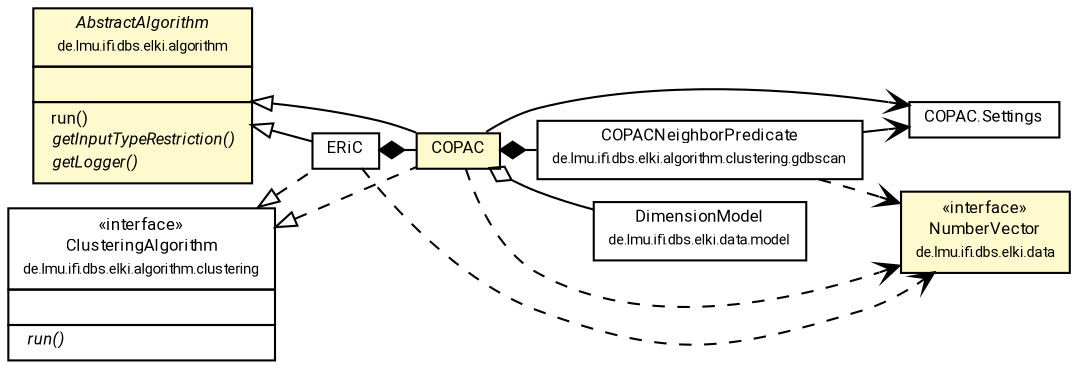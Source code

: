 #!/usr/local/bin/dot
#
# Class diagram 
# Generated by UMLGraph version R5_7_2-60-g0e99a6 (http://www.spinellis.gr/umlgraph/)
#

digraph G {
	graph [fontnames="svg"]
	edge [fontname="Roboto",fontsize=7,labelfontname="Roboto",labelfontsize=7,color="black"];
	node [fontname="Roboto",fontcolor="black",fontsize=8,shape=plaintext,margin=0,width=0,height=0];
	nodesep=0.15;
	ranksep=0.25;
	rankdir=LR;
	// de.lmu.ifi.dbs.elki.data.model.DimensionModel
	c2167650 [label=<<table title="de.lmu.ifi.dbs.elki.data.model.DimensionModel" border="0" cellborder="1" cellspacing="0" cellpadding="2" href="../../../data/model/DimensionModel.html" target="_parent">
		<tr><td><table border="0" cellspacing="0" cellpadding="1">
		<tr><td align="center" balign="center"> <font face="Roboto">DimensionModel</font> </td></tr>
		<tr><td align="center" balign="center"> <font face="Roboto" point-size="7.0">de.lmu.ifi.dbs.elki.data.model</font> </td></tr>
		</table></td></tr>
		</table>>, URL="../../../data/model/DimensionModel.html"];
	// de.lmu.ifi.dbs.elki.algorithm.clustering.correlation.COPAC<V extends de.lmu.ifi.dbs.elki.data.NumberVector>
	c2167804 [label=<<table title="de.lmu.ifi.dbs.elki.algorithm.clustering.correlation.COPAC" border="0" cellborder="1" cellspacing="0" cellpadding="2" bgcolor="lemonChiffon" href="COPAC.html" target="_parent">
		<tr><td><table border="0" cellspacing="0" cellpadding="1">
		<tr><td align="center" balign="center"> <font face="Roboto">COPAC</font> </td></tr>
		</table></td></tr>
		</table>>, URL="COPAC.html"];
	// de.lmu.ifi.dbs.elki.algorithm.clustering.correlation.COPAC.Settings
	c2167805 [label=<<table title="de.lmu.ifi.dbs.elki.algorithm.clustering.correlation.COPAC.Settings" border="0" cellborder="1" cellspacing="0" cellpadding="2" href="COPAC.Settings.html" target="_parent">
		<tr><td><table border="0" cellspacing="0" cellpadding="1">
		<tr><td align="center" balign="center"> <font face="Roboto">COPAC.Settings</font> </td></tr>
		</table></td></tr>
		</table>>, URL="COPAC.Settings.html"];
	// de.lmu.ifi.dbs.elki.algorithm.clustering.correlation.ERiC<V extends de.lmu.ifi.dbs.elki.data.NumberVector>
	c2167807 [label=<<table title="de.lmu.ifi.dbs.elki.algorithm.clustering.correlation.ERiC" border="0" cellborder="1" cellspacing="0" cellpadding="2" href="ERiC.html" target="_parent">
		<tr><td><table border="0" cellspacing="0" cellpadding="1">
		<tr><td align="center" balign="center"> <font face="Roboto">ERiC</font> </td></tr>
		</table></td></tr>
		</table>>, URL="ERiC.html"];
	// de.lmu.ifi.dbs.elki.algorithm.clustering.ClusteringAlgorithm<C extends de.lmu.ifi.dbs.elki.data.Clustering<? extends de.lmu.ifi.dbs.elki.data.model.Model>>
	c2167976 [label=<<table title="de.lmu.ifi.dbs.elki.algorithm.clustering.ClusteringAlgorithm" border="0" cellborder="1" cellspacing="0" cellpadding="2" href="../ClusteringAlgorithm.html" target="_parent">
		<tr><td><table border="0" cellspacing="0" cellpadding="1">
		<tr><td align="center" balign="center"> &#171;interface&#187; </td></tr>
		<tr><td align="center" balign="center"> <font face="Roboto">ClusteringAlgorithm</font> </td></tr>
		<tr><td align="center" balign="center"> <font face="Roboto" point-size="7.0">de.lmu.ifi.dbs.elki.algorithm.clustering</font> </td></tr>
		</table></td></tr>
		<tr><td><table border="0" cellspacing="0" cellpadding="1">
		<tr><td align="left" balign="left">  </td></tr>
		</table></td></tr>
		<tr><td><table border="0" cellspacing="0" cellpadding="1">
		<tr><td align="left" balign="left"> <i> run()</i> </td></tr>
		</table></td></tr>
		</table>>, URL="../ClusteringAlgorithm.html"];
	// de.lmu.ifi.dbs.elki.algorithm.clustering.gdbscan.COPACNeighborPredicate<V extends de.lmu.ifi.dbs.elki.data.NumberVector>
	c2168027 [label=<<table title="de.lmu.ifi.dbs.elki.algorithm.clustering.gdbscan.COPACNeighborPredicate" border="0" cellborder="1" cellspacing="0" cellpadding="2" href="../gdbscan/COPACNeighborPredicate.html" target="_parent">
		<tr><td><table border="0" cellspacing="0" cellpadding="1">
		<tr><td align="center" balign="center"> <font face="Roboto">COPACNeighborPredicate</font> </td></tr>
		<tr><td align="center" balign="center"> <font face="Roboto" point-size="7.0">de.lmu.ifi.dbs.elki.algorithm.clustering.gdbscan</font> </td></tr>
		</table></td></tr>
		</table>>, URL="../gdbscan/COPACNeighborPredicate.html"];
	// de.lmu.ifi.dbs.elki.data.NumberVector
	c2168235 [label=<<table title="de.lmu.ifi.dbs.elki.data.NumberVector" border="0" cellborder="1" cellspacing="0" cellpadding="2" bgcolor="LemonChiffon" href="../../../data/NumberVector.html" target="_parent">
		<tr><td><table border="0" cellspacing="0" cellpadding="1">
		<tr><td align="center" balign="center"> &#171;interface&#187; </td></tr>
		<tr><td align="center" balign="center"> <font face="Roboto">NumberVector</font> </td></tr>
		<tr><td align="center" balign="center"> <font face="Roboto" point-size="7.0">de.lmu.ifi.dbs.elki.data</font> </td></tr>
		</table></td></tr>
		</table>>, URL="../../../data/NumberVector.html"];
	// de.lmu.ifi.dbs.elki.algorithm.AbstractAlgorithm<R extends de.lmu.ifi.dbs.elki.result.Result>
	c2168257 [label=<<table title="de.lmu.ifi.dbs.elki.algorithm.AbstractAlgorithm" border="0" cellborder="1" cellspacing="0" cellpadding="2" bgcolor="LemonChiffon" href="../../AbstractAlgorithm.html" target="_parent">
		<tr><td><table border="0" cellspacing="0" cellpadding="1">
		<tr><td align="center" balign="center"> <font face="Roboto"><i>AbstractAlgorithm</i></font> </td></tr>
		<tr><td align="center" balign="center"> <font face="Roboto" point-size="7.0">de.lmu.ifi.dbs.elki.algorithm</font> </td></tr>
		</table></td></tr>
		<tr><td><table border="0" cellspacing="0" cellpadding="1">
		<tr><td align="left" balign="left">  </td></tr>
		</table></td></tr>
		<tr><td><table border="0" cellspacing="0" cellpadding="1">
		<tr><td align="left" balign="left">  run() </td></tr>
		<tr><td align="left" balign="left"> <i> getInputTypeRestriction()</i> </td></tr>
		<tr><td align="left" balign="left"> <i> getLogger()</i> </td></tr>
		</table></td></tr>
		</table>>, URL="../../AbstractAlgorithm.html"];
	// de.lmu.ifi.dbs.elki.algorithm.clustering.correlation.COPAC<V extends de.lmu.ifi.dbs.elki.data.NumberVector> extends de.lmu.ifi.dbs.elki.algorithm.AbstractAlgorithm<R extends de.lmu.ifi.dbs.elki.result.Result>
	c2168257 -> c2167804 [arrowtail=empty,dir=back,weight=10];
	// de.lmu.ifi.dbs.elki.algorithm.clustering.correlation.COPAC<V extends de.lmu.ifi.dbs.elki.data.NumberVector> implements de.lmu.ifi.dbs.elki.algorithm.clustering.ClusteringAlgorithm<C extends de.lmu.ifi.dbs.elki.data.Clustering<? extends de.lmu.ifi.dbs.elki.data.model.Model>>
	c2167976 -> c2167804 [arrowtail=empty,style=dashed,dir=back,weight=9];
	// de.lmu.ifi.dbs.elki.algorithm.clustering.correlation.COPAC<V extends de.lmu.ifi.dbs.elki.data.NumberVector> composed de.lmu.ifi.dbs.elki.algorithm.clustering.gdbscan.COPACNeighborPredicate<V extends de.lmu.ifi.dbs.elki.data.NumberVector>
	c2167804 -> c2168027 [arrowhead=none,arrowtail=diamond,dir=back,weight=6];
	// de.lmu.ifi.dbs.elki.algorithm.clustering.correlation.COPAC<V extends de.lmu.ifi.dbs.elki.data.NumberVector> has de.lmu.ifi.dbs.elki.data.model.DimensionModel
	c2167804 -> c2167650 [arrowhead=none,arrowtail=ediamond,dir=back,weight=4];
	// de.lmu.ifi.dbs.elki.algorithm.clustering.correlation.ERiC<V extends de.lmu.ifi.dbs.elki.data.NumberVector> extends de.lmu.ifi.dbs.elki.algorithm.AbstractAlgorithm<R extends de.lmu.ifi.dbs.elki.result.Result>
	c2168257 -> c2167807 [arrowtail=empty,dir=back,weight=10];
	// de.lmu.ifi.dbs.elki.algorithm.clustering.correlation.ERiC<V extends de.lmu.ifi.dbs.elki.data.NumberVector> implements de.lmu.ifi.dbs.elki.algorithm.clustering.ClusteringAlgorithm<C extends de.lmu.ifi.dbs.elki.data.Clustering<? extends de.lmu.ifi.dbs.elki.data.model.Model>>
	c2167976 -> c2167807 [arrowtail=empty,style=dashed,dir=back,weight=9];
	// de.lmu.ifi.dbs.elki.algorithm.clustering.correlation.ERiC<V extends de.lmu.ifi.dbs.elki.data.NumberVector> composed de.lmu.ifi.dbs.elki.algorithm.clustering.correlation.COPAC<V extends de.lmu.ifi.dbs.elki.data.NumberVector>
	c2167807 -> c2167804 [arrowhead=none,arrowtail=diamond,dir=back,weight=6];
	// de.lmu.ifi.dbs.elki.algorithm.clustering.correlation.COPAC<V extends de.lmu.ifi.dbs.elki.data.NumberVector> navassoc de.lmu.ifi.dbs.elki.algorithm.clustering.correlation.COPAC.Settings
	c2167804 -> c2167805 [arrowhead=open,weight=1];
	// de.lmu.ifi.dbs.elki.algorithm.clustering.gdbscan.COPACNeighborPredicate<V extends de.lmu.ifi.dbs.elki.data.NumberVector> navassoc de.lmu.ifi.dbs.elki.algorithm.clustering.correlation.COPAC.Settings
	c2168027 -> c2167805 [arrowhead=open,weight=1];
	// de.lmu.ifi.dbs.elki.algorithm.clustering.correlation.COPAC<V extends de.lmu.ifi.dbs.elki.data.NumberVector> depend de.lmu.ifi.dbs.elki.data.NumberVector
	c2167804 -> c2168235 [arrowhead=open,style=dashed,weight=0];
	// de.lmu.ifi.dbs.elki.algorithm.clustering.correlation.ERiC<V extends de.lmu.ifi.dbs.elki.data.NumberVector> depend de.lmu.ifi.dbs.elki.data.NumberVector
	c2167807 -> c2168235 [arrowhead=open,style=dashed,weight=0];
	// de.lmu.ifi.dbs.elki.algorithm.clustering.gdbscan.COPACNeighborPredicate<V extends de.lmu.ifi.dbs.elki.data.NumberVector> depend de.lmu.ifi.dbs.elki.data.NumberVector
	c2168027 -> c2168235 [arrowhead=open,style=dashed,weight=0];
}

